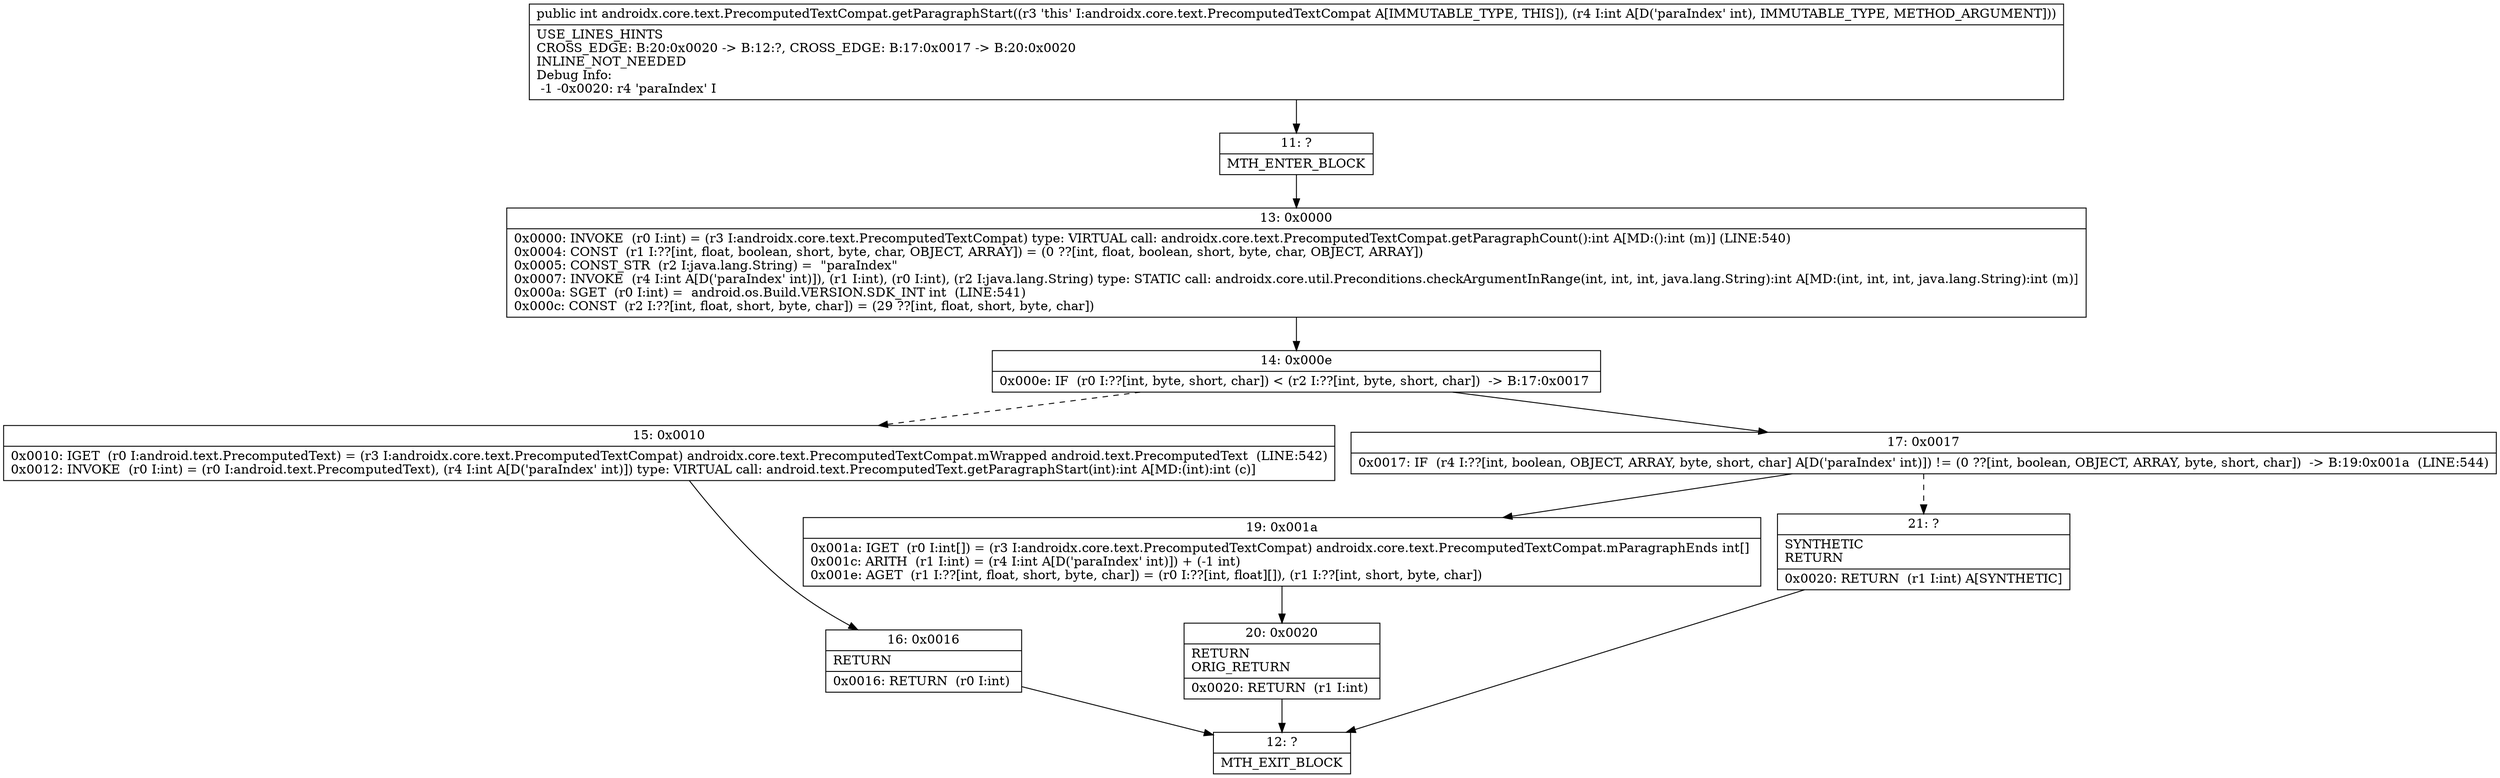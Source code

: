 digraph "CFG forandroidx.core.text.PrecomputedTextCompat.getParagraphStart(I)I" {
Node_11 [shape=record,label="{11\:\ ?|MTH_ENTER_BLOCK\l}"];
Node_13 [shape=record,label="{13\:\ 0x0000|0x0000: INVOKE  (r0 I:int) = (r3 I:androidx.core.text.PrecomputedTextCompat) type: VIRTUAL call: androidx.core.text.PrecomputedTextCompat.getParagraphCount():int A[MD:():int (m)] (LINE:540)\l0x0004: CONST  (r1 I:??[int, float, boolean, short, byte, char, OBJECT, ARRAY]) = (0 ??[int, float, boolean, short, byte, char, OBJECT, ARRAY]) \l0x0005: CONST_STR  (r2 I:java.lang.String) =  \"paraIndex\" \l0x0007: INVOKE  (r4 I:int A[D('paraIndex' int)]), (r1 I:int), (r0 I:int), (r2 I:java.lang.String) type: STATIC call: androidx.core.util.Preconditions.checkArgumentInRange(int, int, int, java.lang.String):int A[MD:(int, int, int, java.lang.String):int (m)]\l0x000a: SGET  (r0 I:int) =  android.os.Build.VERSION.SDK_INT int  (LINE:541)\l0x000c: CONST  (r2 I:??[int, float, short, byte, char]) = (29 ??[int, float, short, byte, char]) \l}"];
Node_14 [shape=record,label="{14\:\ 0x000e|0x000e: IF  (r0 I:??[int, byte, short, char]) \< (r2 I:??[int, byte, short, char])  \-\> B:17:0x0017 \l}"];
Node_15 [shape=record,label="{15\:\ 0x0010|0x0010: IGET  (r0 I:android.text.PrecomputedText) = (r3 I:androidx.core.text.PrecomputedTextCompat) androidx.core.text.PrecomputedTextCompat.mWrapped android.text.PrecomputedText  (LINE:542)\l0x0012: INVOKE  (r0 I:int) = (r0 I:android.text.PrecomputedText), (r4 I:int A[D('paraIndex' int)]) type: VIRTUAL call: android.text.PrecomputedText.getParagraphStart(int):int A[MD:(int):int (c)]\l}"];
Node_16 [shape=record,label="{16\:\ 0x0016|RETURN\l|0x0016: RETURN  (r0 I:int) \l}"];
Node_12 [shape=record,label="{12\:\ ?|MTH_EXIT_BLOCK\l}"];
Node_17 [shape=record,label="{17\:\ 0x0017|0x0017: IF  (r4 I:??[int, boolean, OBJECT, ARRAY, byte, short, char] A[D('paraIndex' int)]) != (0 ??[int, boolean, OBJECT, ARRAY, byte, short, char])  \-\> B:19:0x001a  (LINE:544)\l}"];
Node_19 [shape=record,label="{19\:\ 0x001a|0x001a: IGET  (r0 I:int[]) = (r3 I:androidx.core.text.PrecomputedTextCompat) androidx.core.text.PrecomputedTextCompat.mParagraphEnds int[] \l0x001c: ARITH  (r1 I:int) = (r4 I:int A[D('paraIndex' int)]) + (\-1 int) \l0x001e: AGET  (r1 I:??[int, float, short, byte, char]) = (r0 I:??[int, float][]), (r1 I:??[int, short, byte, char]) \l}"];
Node_20 [shape=record,label="{20\:\ 0x0020|RETURN\lORIG_RETURN\l|0x0020: RETURN  (r1 I:int) \l}"];
Node_21 [shape=record,label="{21\:\ ?|SYNTHETIC\lRETURN\l|0x0020: RETURN  (r1 I:int) A[SYNTHETIC]\l}"];
MethodNode[shape=record,label="{public int androidx.core.text.PrecomputedTextCompat.getParagraphStart((r3 'this' I:androidx.core.text.PrecomputedTextCompat A[IMMUTABLE_TYPE, THIS]), (r4 I:int A[D('paraIndex' int), IMMUTABLE_TYPE, METHOD_ARGUMENT]))  | USE_LINES_HINTS\lCROSS_EDGE: B:20:0x0020 \-\> B:12:?, CROSS_EDGE: B:17:0x0017 \-\> B:20:0x0020\lINLINE_NOT_NEEDED\lDebug Info:\l  \-1 \-0x0020: r4 'paraIndex' I\l}"];
MethodNode -> Node_11;Node_11 -> Node_13;
Node_13 -> Node_14;
Node_14 -> Node_15[style=dashed];
Node_14 -> Node_17;
Node_15 -> Node_16;
Node_16 -> Node_12;
Node_17 -> Node_19;
Node_17 -> Node_21[style=dashed];
Node_19 -> Node_20;
Node_20 -> Node_12;
Node_21 -> Node_12;
}

